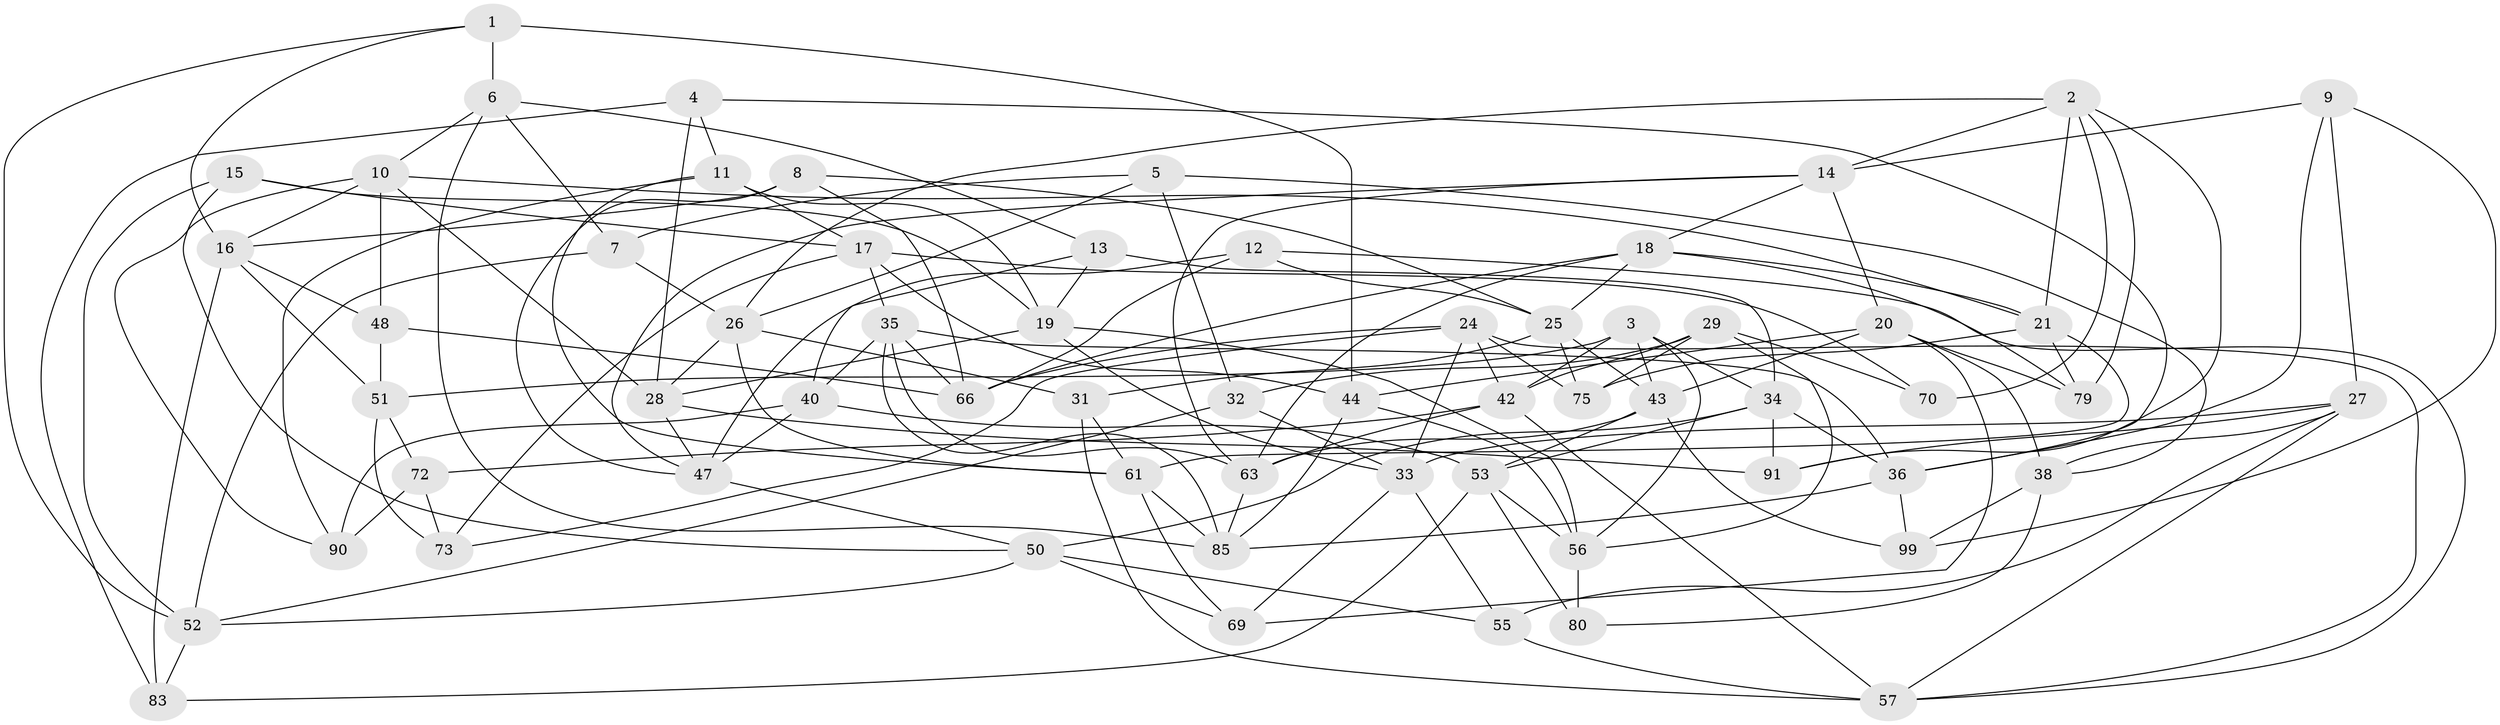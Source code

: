 // Generated by graph-tools (version 1.1) at 2025/52/02/27/25 19:52:30]
// undirected, 62 vertices, 157 edges
graph export_dot {
graph [start="1"]
  node [color=gray90,style=filled];
  1 [super="+71"];
  2 [super="+37"];
  3 [super="+23"];
  4;
  5;
  6 [super="+100"];
  7;
  8;
  9;
  10 [super="+62"];
  11 [super="+84"];
  12;
  13;
  14 [super="+97"];
  15;
  16 [super="+96"];
  17 [super="+54"];
  18 [super="+101"];
  19 [super="+74"];
  20 [super="+22"];
  21 [super="+81"];
  24 [super="+30"];
  25 [super="+41"];
  26 [super="+46"];
  27 [super="+45"];
  28 [super="+64"];
  29 [super="+76"];
  31;
  32;
  33 [super="+68"];
  34 [super="+39"];
  35 [super="+77"];
  36 [super="+89"];
  38 [super="+49"];
  40 [super="+98"];
  42 [super="+58"];
  43 [super="+88"];
  44 [super="+65"];
  47 [super="+82"];
  48;
  50 [super="+94"];
  51 [super="+60"];
  52 [super="+78"];
  53 [super="+59"];
  55;
  56 [super="+102"];
  57 [super="+87"];
  61 [super="+86"];
  63 [super="+95"];
  66 [super="+67"];
  69;
  70;
  72;
  73;
  75;
  79;
  80;
  83;
  85 [super="+93"];
  90 [super="+92"];
  91;
  99;
  1 -- 44 [weight=2];
  1 -- 52;
  1 -- 16;
  1 -- 6 [weight=2];
  2 -- 14;
  2 -- 70;
  2 -- 79;
  2 -- 91;
  2 -- 26;
  2 -- 21;
  3 -- 51 [weight=2];
  3 -- 56;
  3 -- 34;
  3 -- 43;
  3 -- 42;
  4 -- 36;
  4 -- 83;
  4 -- 28;
  4 -- 11;
  5 -- 7;
  5 -- 32;
  5 -- 26;
  5 -- 38;
  6 -- 7;
  6 -- 13;
  6 -- 10;
  6 -- 85;
  7 -- 26;
  7 -- 52;
  8 -- 16;
  8 -- 47;
  8 -- 25;
  8 -- 66;
  9 -- 36;
  9 -- 14;
  9 -- 99;
  9 -- 27;
  10 -- 28;
  10 -- 16;
  10 -- 48;
  10 -- 90;
  10 -- 21;
  11 -- 17;
  11 -- 19;
  11 -- 90 [weight=2];
  11 -- 61;
  12 -- 66;
  12 -- 47;
  12 -- 25;
  12 -- 57;
  13 -- 34;
  13 -- 40;
  13 -- 19;
  14 -- 47;
  14 -- 18;
  14 -- 20;
  14 -- 63;
  15 -- 50;
  15 -- 19;
  15 -- 17;
  15 -- 52;
  16 -- 51;
  16 -- 48;
  16 -- 83;
  17 -- 44;
  17 -- 73;
  17 -- 35;
  17 -- 70;
  18 -- 25;
  18 -- 79;
  18 -- 21;
  18 -- 66;
  18 -- 63;
  19 -- 28;
  19 -- 56;
  19 -- 33;
  20 -- 79;
  20 -- 43;
  20 -- 69;
  20 -- 38;
  20 -- 44;
  21 -- 79;
  21 -- 75;
  21 -- 61;
  24 -- 73;
  24 -- 75;
  24 -- 42;
  24 -- 66;
  24 -- 33;
  24 -- 57;
  25 -- 43;
  25 -- 31;
  25 -- 75;
  26 -- 28;
  26 -- 61;
  26 -- 31;
  27 -- 57;
  27 -- 38;
  27 -- 91;
  27 -- 55;
  27 -- 33;
  28 -- 91;
  28 -- 47;
  29 -- 70 [weight=2];
  29 -- 32;
  29 -- 42;
  29 -- 75;
  29 -- 56;
  31 -- 61;
  31 -- 57;
  32 -- 33;
  32 -- 52;
  33 -- 55;
  33 -- 69;
  34 -- 91;
  34 -- 53;
  34 -- 36;
  34 -- 50;
  35 -- 40;
  35 -- 66;
  35 -- 36;
  35 -- 85;
  35 -- 63;
  36 -- 99;
  36 -- 85;
  38 -- 99;
  38 -- 80 [weight=2];
  40 -- 90 [weight=2];
  40 -- 47;
  40 -- 53;
  42 -- 72;
  42 -- 57;
  42 -- 63;
  43 -- 53;
  43 -- 99;
  43 -- 63;
  44 -- 85;
  44 -- 56;
  47 -- 50;
  48 -- 51;
  48 -- 66;
  50 -- 52;
  50 -- 69;
  50 -- 55;
  51 -- 73;
  51 -- 72;
  52 -- 83;
  53 -- 83;
  53 -- 56;
  53 -- 80;
  55 -- 57;
  56 -- 80;
  61 -- 69;
  61 -- 85;
  63 -- 85;
  72 -- 90;
  72 -- 73;
}
